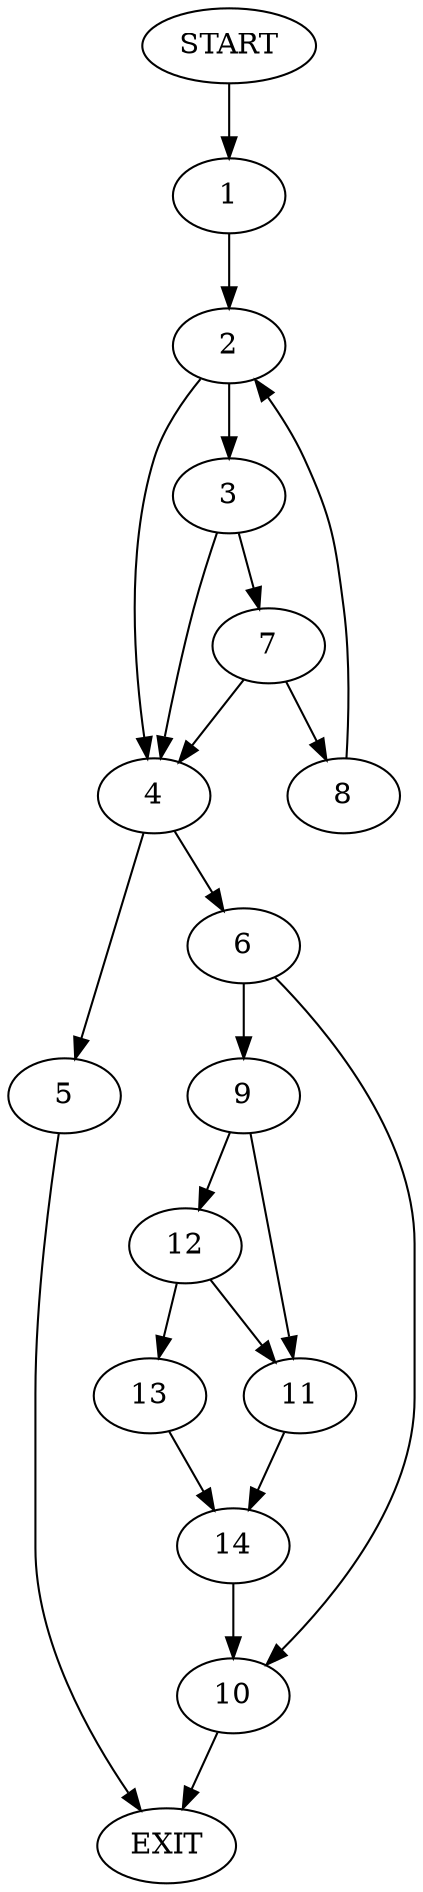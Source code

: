 digraph {
0 [label="START"];
1;
2;
3;
4;
5;
6;
7;
8;
9;
10;
11;
12;
13;
14;
15 [label="EXIT"];
0 -> 1;
1 -> 2;
2 -> 3;
2 -> 4;
4 -> 5;
4 -> 6;
3 -> 4;
3 -> 7;
7 -> 8;
7 -> 4;
8 -> 2;
5 -> 15;
6 -> 9;
6 -> 10;
9 -> 11;
9 -> 12;
10 -> 15;
12 -> 11;
12 -> 13;
11 -> 14;
13 -> 14;
14 -> 10;
}